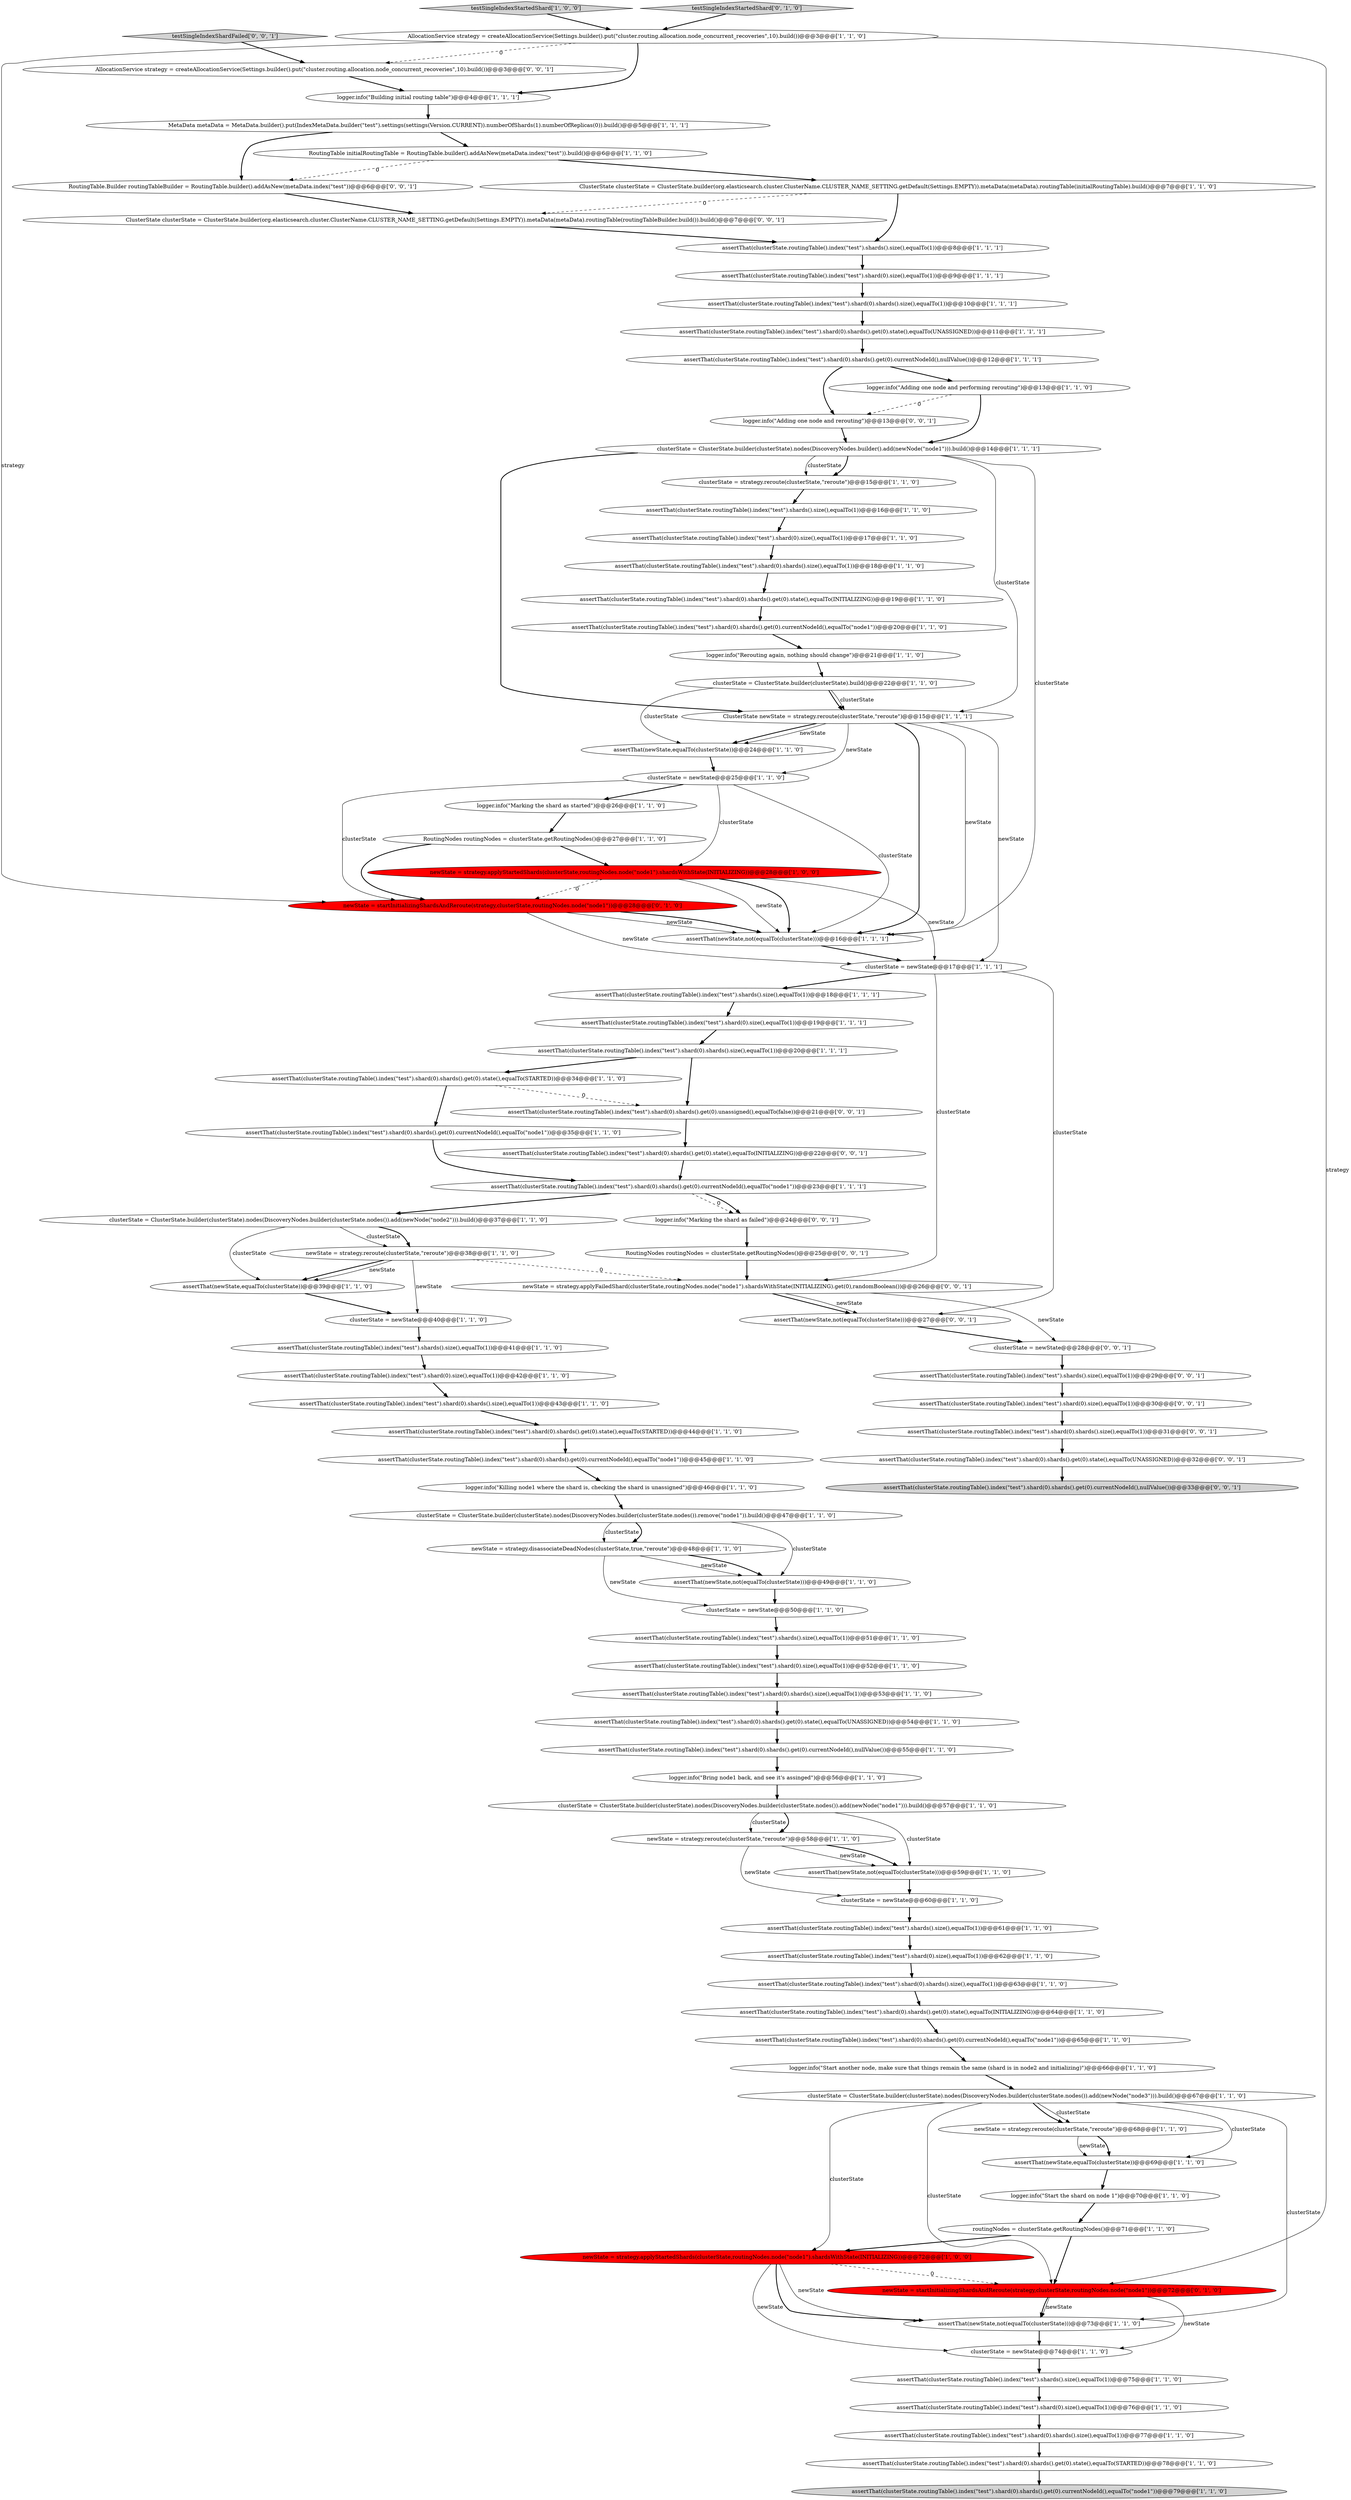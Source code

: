 digraph {
65 [style = filled, label = "assertThat(clusterState.routingTable().index(\"test\").shard(0).shards().get(0).currentNodeId(),equalTo(\"node1\"))@@@65@@@['1', '1', '0']", fillcolor = white, shape = ellipse image = "AAA0AAABBB1BBB"];
62 [style = filled, label = "assertThat(newState,not(equalTo(clusterState)))@@@59@@@['1', '1', '0']", fillcolor = white, shape = ellipse image = "AAA0AAABBB1BBB"];
22 [style = filled, label = "assertThat(clusterState.routingTable().index(\"test\").shard(0).shards().size(),equalTo(1))@@@20@@@['1', '1', '1']", fillcolor = white, shape = ellipse image = "AAA0AAABBB1BBB"];
15 [style = filled, label = "assertThat(newState,equalTo(clusterState))@@@24@@@['1', '1', '0']", fillcolor = white, shape = ellipse image = "AAA0AAABBB1BBB"];
87 [style = filled, label = "logger.info(\"Adding one node and rerouting\")@@@13@@@['0', '0', '1']", fillcolor = white, shape = ellipse image = "AAA0AAABBB3BBB"];
76 [style = filled, label = "assertThat(newState,not(equalTo(clusterState)))@@@73@@@['1', '1', '0']", fillcolor = white, shape = ellipse image = "AAA0AAABBB1BBB"];
84 [style = filled, label = "assertThat(clusterState.routingTable().index(\"test\").shard(0).shards().get(0).state(),equalTo(UNASSIGNED))@@@32@@@['0', '0', '1']", fillcolor = white, shape = ellipse image = "AAA0AAABBB3BBB"];
50 [style = filled, label = "testSingleIndexStartedShard['1', '0', '0']", fillcolor = lightgray, shape = diamond image = "AAA0AAABBB1BBB"];
93 [style = filled, label = "AllocationService strategy = createAllocationService(Settings.builder().put(\"cluster.routing.allocation.node_concurrent_recoveries\",10).build())@@@3@@@['0', '0', '1']", fillcolor = white, shape = ellipse image = "AAA0AAABBB3BBB"];
31 [style = filled, label = "assertThat(clusterState.routingTable().index(\"test\").shard(0).shards().get(0).currentNodeId(),equalTo(\"node1\"))@@@35@@@['1', '1', '0']", fillcolor = white, shape = ellipse image = "AAA0AAABBB1BBB"];
11 [style = filled, label = "assertThat(clusterState.routingTable().index(\"test\").shard(0).shards().size(),equalTo(1))@@@53@@@['1', '1', '0']", fillcolor = white, shape = ellipse image = "AAA0AAABBB1BBB"];
60 [style = filled, label = "clusterState = newState@@@60@@@['1', '1', '0']", fillcolor = white, shape = ellipse image = "AAA0AAABBB1BBB"];
24 [style = filled, label = "clusterState = newState@@@50@@@['1', '1', '0']", fillcolor = white, shape = ellipse image = "AAA0AAABBB1BBB"];
47 [style = filled, label = "assertThat(clusterState.routingTable().index(\"test\").shard(0).size(),equalTo(1))@@@9@@@['1', '1', '1']", fillcolor = white, shape = ellipse image = "AAA0AAABBB1BBB"];
72 [style = filled, label = "assertThat(clusterState.routingTable().index(\"test\").shards().size(),equalTo(1))@@@51@@@['1', '1', '0']", fillcolor = white, shape = ellipse image = "AAA0AAABBB1BBB"];
51 [style = filled, label = "logger.info(\"Adding one node and performing rerouting\")@@@13@@@['1', '1', '0']", fillcolor = white, shape = ellipse image = "AAA0AAABBB1BBB"];
23 [style = filled, label = "logger.info(\"Building initial routing table\")@@@4@@@['1', '1', '1']", fillcolor = white, shape = ellipse image = "AAA0AAABBB1BBB"];
95 [style = filled, label = "testSingleIndexShardFailed['0', '0', '1']", fillcolor = lightgray, shape = diamond image = "AAA0AAABBB3BBB"];
28 [style = filled, label = "logger.info(\"Start another node, make sure that things remain the same (shard is in node2 and initializing)\")@@@66@@@['1', '1', '0']", fillcolor = white, shape = ellipse image = "AAA0AAABBB1BBB"];
38 [style = filled, label = "AllocationService strategy = createAllocationService(Settings.builder().put(\"cluster.routing.allocation.node_concurrent_recoveries\",10).build())@@@3@@@['1', '1', '0']", fillcolor = white, shape = ellipse image = "AAA0AAABBB1BBB"];
36 [style = filled, label = "clusterState = newState@@@40@@@['1', '1', '0']", fillcolor = white, shape = ellipse image = "AAA0AAABBB1BBB"];
94 [style = filled, label = "assertThat(clusterState.routingTable().index(\"test\").shards().size(),equalTo(1))@@@29@@@['0', '0', '1']", fillcolor = white, shape = ellipse image = "AAA0AAABBB3BBB"];
71 [style = filled, label = "clusterState = newState@@@74@@@['1', '1', '0']", fillcolor = white, shape = ellipse image = "AAA0AAABBB1BBB"];
57 [style = filled, label = "logger.info(\"Start the shard on node 1\")@@@70@@@['1', '1', '0']", fillcolor = white, shape = ellipse image = "AAA0AAABBB1BBB"];
39 [style = filled, label = "ClusterState clusterState = ClusterState.builder(org.elasticsearch.cluster.ClusterName.CLUSTER_NAME_SETTING.getDefault(Settings.EMPTY)).metaData(metaData).routingTable(initialRoutingTable).build()@@@7@@@['1', '1', '0']", fillcolor = white, shape = ellipse image = "AAA0AAABBB1BBB"];
0 [style = filled, label = "assertThat(clusterState.routingTable().index(\"test\").shards().size(),equalTo(1))@@@75@@@['1', '1', '0']", fillcolor = white, shape = ellipse image = "AAA0AAABBB1BBB"];
86 [style = filled, label = "assertThat(clusterState.routingTable().index(\"test\").shard(0).shards().size(),equalTo(1))@@@31@@@['0', '0', '1']", fillcolor = white, shape = ellipse image = "AAA0AAABBB3BBB"];
45 [style = filled, label = "assertThat(clusterState.routingTable().index(\"test\").shards().size(),equalTo(1))@@@41@@@['1', '1', '0']", fillcolor = white, shape = ellipse image = "AAA0AAABBB1BBB"];
56 [style = filled, label = "assertThat(clusterState.routingTable().index(\"test\").shard(0).shards().get(0).currentNodeId(),nullValue())@@@55@@@['1', '1', '0']", fillcolor = white, shape = ellipse image = "AAA0AAABBB1BBB"];
16 [style = filled, label = "assertThat(clusterState.routingTable().index(\"test\").shard(0).shards().size(),equalTo(1))@@@18@@@['1', '1', '0']", fillcolor = white, shape = ellipse image = "AAA0AAABBB1BBB"];
64 [style = filled, label = "assertThat(clusterState.routingTable().index(\"test\").shards().size(),equalTo(1))@@@16@@@['1', '1', '0']", fillcolor = white, shape = ellipse image = "AAA0AAABBB1BBB"];
61 [style = filled, label = "clusterState = newState@@@25@@@['1', '1', '0']", fillcolor = white, shape = ellipse image = "AAA0AAABBB1BBB"];
97 [style = filled, label = "assertThat(clusterState.routingTable().index(\"test\").shard(0).shards().get(0).currentNodeId(),nullValue())@@@33@@@['0', '0', '1']", fillcolor = lightgray, shape = ellipse image = "AAA0AAABBB3BBB"];
58 [style = filled, label = "clusterState = ClusterState.builder(clusterState).nodes(DiscoveryNodes.builder(clusterState.nodes()).add(newNode(\"node1\"))).build()@@@57@@@['1', '1', '0']", fillcolor = white, shape = ellipse image = "AAA0AAABBB1BBB"];
9 [style = filled, label = "assertThat(clusterState.routingTable().index(\"test\").shard(0).shards().get(0).state(),equalTo(UNASSIGNED))@@@11@@@['1', '1', '1']", fillcolor = white, shape = ellipse image = "AAA0AAABBB1BBB"];
52 [style = filled, label = "assertThat(clusterState.routingTable().index(\"test\").shard(0).shards().get(0).state(),equalTo(STARTED))@@@34@@@['1', '1', '0']", fillcolor = white, shape = ellipse image = "AAA0AAABBB1BBB"];
29 [style = filled, label = "assertThat(clusterState.routingTable().index(\"test\").shards().size(),equalTo(1))@@@8@@@['1', '1', '1']", fillcolor = white, shape = ellipse image = "AAA0AAABBB1BBB"];
25 [style = filled, label = "clusterState = ClusterState.builder(clusterState).build()@@@22@@@['1', '1', '0']", fillcolor = white, shape = ellipse image = "AAA0AAABBB1BBB"];
43 [style = filled, label = "assertThat(clusterState.routingTable().index(\"test\").shard(0).shards().get(0).currentNodeId(),equalTo(\"node1\"))@@@23@@@['1', '1', '1']", fillcolor = white, shape = ellipse image = "AAA0AAABBB1BBB"];
5 [style = filled, label = "assertThat(clusterState.routingTable().index(\"test\").shard(0).size(),equalTo(1))@@@42@@@['1', '1', '0']", fillcolor = white, shape = ellipse image = "AAA0AAABBB1BBB"];
6 [style = filled, label = "assertThat(clusterState.routingTable().index(\"test\").shard(0).size(),equalTo(1))@@@52@@@['1', '1', '0']", fillcolor = white, shape = ellipse image = "AAA0AAABBB1BBB"];
85 [style = filled, label = "RoutingNodes routingNodes = clusterState.getRoutingNodes()@@@25@@@['0', '0', '1']", fillcolor = white, shape = ellipse image = "AAA0AAABBB3BBB"];
89 [style = filled, label = "assertThat(clusterState.routingTable().index(\"test\").shard(0).shards().get(0).unassigned(),equalTo(false))@@@21@@@['0', '0', '1']", fillcolor = white, shape = ellipse image = "AAA0AAABBB3BBB"];
63 [style = filled, label = "assertThat(clusterState.routingTable().index(\"test\").shard(0).size(),equalTo(1))@@@62@@@['1', '1', '0']", fillcolor = white, shape = ellipse image = "AAA0AAABBB1BBB"];
81 [style = filled, label = "clusterState = newState@@@28@@@['0', '0', '1']", fillcolor = white, shape = ellipse image = "AAA0AAABBB3BBB"];
77 [style = filled, label = "assertThat(newState,not(equalTo(clusterState)))@@@49@@@['1', '1', '0']", fillcolor = white, shape = ellipse image = "AAA0AAABBB1BBB"];
70 [style = filled, label = "assertThat(clusterState.routingTable().index(\"test\").shard(0).shards().get(0).state(),equalTo(STARTED))@@@78@@@['1', '1', '0']", fillcolor = white, shape = ellipse image = "AAA0AAABBB1BBB"];
7 [style = filled, label = "newState = strategy.reroute(clusterState,\"reroute\")@@@68@@@['1', '1', '0']", fillcolor = white, shape = ellipse image = "AAA0AAABBB1BBB"];
91 [style = filled, label = "assertThat(clusterState.routingTable().index(\"test\").shard(0).size(),equalTo(1))@@@30@@@['0', '0', '1']", fillcolor = white, shape = ellipse image = "AAA0AAABBB3BBB"];
10 [style = filled, label = "assertThat(clusterState.routingTable().index(\"test\").shard(0).shards().get(0).state(),equalTo(UNASSIGNED))@@@54@@@['1', '1', '0']", fillcolor = white, shape = ellipse image = "AAA0AAABBB1BBB"];
8 [style = filled, label = "newState = strategy.applyStartedShards(clusterState,routingNodes.node(\"node1\").shardsWithState(INITIALIZING))@@@72@@@['1', '0', '0']", fillcolor = red, shape = ellipse image = "AAA1AAABBB1BBB"];
66 [style = filled, label = "newState = strategy.disassociateDeadNodes(clusterState,true,\"reroute\")@@@48@@@['1', '1', '0']", fillcolor = white, shape = ellipse image = "AAA0AAABBB1BBB"];
21 [style = filled, label = "assertThat(clusterState.routingTable().index(\"test\").shards().size(),equalTo(1))@@@18@@@['1', '1', '1']", fillcolor = white, shape = ellipse image = "AAA0AAABBB1BBB"];
48 [style = filled, label = "assertThat(clusterState.routingTable().index(\"test\").shard(0).shards().get(0).state(),equalTo(INITIALIZING))@@@19@@@['1', '1', '0']", fillcolor = white, shape = ellipse image = "AAA0AAABBB1BBB"];
19 [style = filled, label = "assertThat(clusterState.routingTable().index(\"test\").shard(0).shards().get(0).currentNodeId(),nullValue())@@@12@@@['1', '1', '1']", fillcolor = white, shape = ellipse image = "AAA0AAABBB1BBB"];
83 [style = filled, label = "ClusterState clusterState = ClusterState.builder(org.elasticsearch.cluster.ClusterName.CLUSTER_NAME_SETTING.getDefault(Settings.EMPTY)).metaData(metaData).routingTable(routingTableBuilder.build()).build()@@@7@@@['0', '0', '1']", fillcolor = white, shape = ellipse image = "AAA0AAABBB3BBB"];
96 [style = filled, label = "RoutingTable.Builder routingTableBuilder = RoutingTable.builder().addAsNew(metaData.index(\"test\"))@@@6@@@['0', '0', '1']", fillcolor = white, shape = ellipse image = "AAA0AAABBB3BBB"];
17 [style = filled, label = "MetaData metaData = MetaData.builder().put(IndexMetaData.builder(\"test\").settings(settings(Version.CURRENT)).numberOfShards(1).numberOfReplicas(0)).build()@@@5@@@['1', '1', '1']", fillcolor = white, shape = ellipse image = "AAA0AAABBB1BBB"];
79 [style = filled, label = "testSingleIndexStartedShard['0', '1', '0']", fillcolor = lightgray, shape = diamond image = "AAA0AAABBB2BBB"];
14 [style = filled, label = "assertThat(clusterState.routingTable().index(\"test\").shard(0).shards().size(),equalTo(1))@@@10@@@['1', '1', '1']", fillcolor = white, shape = ellipse image = "AAA0AAABBB1BBB"];
20 [style = filled, label = "logger.info(\"Marking the shard as started\")@@@26@@@['1', '1', '0']", fillcolor = white, shape = ellipse image = "AAA0AAABBB1BBB"];
74 [style = filled, label = "logger.info(\"Rerouting again, nothing should change\")@@@21@@@['1', '1', '0']", fillcolor = white, shape = ellipse image = "AAA0AAABBB1BBB"];
73 [style = filled, label = "routingNodes = clusterState.getRoutingNodes()@@@71@@@['1', '1', '0']", fillcolor = white, shape = ellipse image = "AAA0AAABBB1BBB"];
69 [style = filled, label = "assertThat(clusterState.routingTable().index(\"test\").shard(0).shards().get(0).state(),equalTo(INITIALIZING))@@@64@@@['1', '1', '0']", fillcolor = white, shape = ellipse image = "AAA0AAABBB1BBB"];
18 [style = filled, label = "assertThat(clusterState.routingTable().index(\"test\").shard(0).shards().get(0).currentNodeId(),equalTo(\"node1\"))@@@79@@@['1', '1', '0']", fillcolor = lightgray, shape = ellipse image = "AAA0AAABBB1BBB"];
32 [style = filled, label = "clusterState = ClusterState.builder(clusterState).nodes(DiscoveryNodes.builder(clusterState.nodes()).add(newNode(\"node3\"))).build()@@@67@@@['1', '1', '0']", fillcolor = white, shape = ellipse image = "AAA0AAABBB1BBB"];
34 [style = filled, label = "assertThat(newState,not(equalTo(clusterState)))@@@16@@@['1', '1', '1']", fillcolor = white, shape = ellipse image = "AAA0AAABBB1BBB"];
2 [style = filled, label = "assertThat(newState,equalTo(clusterState))@@@39@@@['1', '1', '0']", fillcolor = white, shape = ellipse image = "AAA0AAABBB1BBB"];
92 [style = filled, label = "assertThat(newState,not(equalTo(clusterState)))@@@27@@@['0', '0', '1']", fillcolor = white, shape = ellipse image = "AAA0AAABBB3BBB"];
33 [style = filled, label = "assertThat(clusterState.routingTable().index(\"test\").shard(0).shards().size(),equalTo(1))@@@77@@@['1', '1', '0']", fillcolor = white, shape = ellipse image = "AAA0AAABBB1BBB"];
37 [style = filled, label = "assertThat(clusterState.routingTable().index(\"test\").shard(0).shards().size(),equalTo(1))@@@63@@@['1', '1', '0']", fillcolor = white, shape = ellipse image = "AAA0AAABBB1BBB"];
67 [style = filled, label = "newState = strategy.reroute(clusterState,\"reroute\")@@@58@@@['1', '1', '0']", fillcolor = white, shape = ellipse image = "AAA0AAABBB1BBB"];
3 [style = filled, label = "newState = strategy.reroute(clusterState,\"reroute\")@@@38@@@['1', '1', '0']", fillcolor = white, shape = ellipse image = "AAA0AAABBB1BBB"];
41 [style = filled, label = "clusterState = ClusterState.builder(clusterState).nodes(DiscoveryNodes.builder(clusterState.nodes()).add(newNode(\"node2\"))).build()@@@37@@@['1', '1', '0']", fillcolor = white, shape = ellipse image = "AAA0AAABBB1BBB"];
59 [style = filled, label = "assertThat(clusterState.routingTable().index(\"test\").shards().size(),equalTo(1))@@@61@@@['1', '1', '0']", fillcolor = white, shape = ellipse image = "AAA0AAABBB1BBB"];
55 [style = filled, label = "clusterState = ClusterState.builder(clusterState).nodes(DiscoveryNodes.builder().add(newNode(\"node1\"))).build()@@@14@@@['1', '1', '1']", fillcolor = white, shape = ellipse image = "AAA0AAABBB1BBB"];
27 [style = filled, label = "assertThat(clusterState.routingTable().index(\"test\").shard(0).shards().get(0).currentNodeId(),equalTo(\"node1\"))@@@45@@@['1', '1', '0']", fillcolor = white, shape = ellipse image = "AAA0AAABBB1BBB"];
90 [style = filled, label = "newState = strategy.applyFailedShard(clusterState,routingNodes.node(\"node1\").shardsWithState(INITIALIZING).get(0),randomBoolean())@@@26@@@['0', '0', '1']", fillcolor = white, shape = ellipse image = "AAA0AAABBB3BBB"];
75 [style = filled, label = "clusterState = strategy.reroute(clusterState,\"reroute\")@@@15@@@['1', '1', '0']", fillcolor = white, shape = ellipse image = "AAA0AAABBB1BBB"];
35 [style = filled, label = "assertThat(clusterState.routingTable().index(\"test\").shard(0).shards().get(0).currentNodeId(),equalTo(\"node1\"))@@@20@@@['1', '1', '0']", fillcolor = white, shape = ellipse image = "AAA0AAABBB1BBB"];
44 [style = filled, label = "logger.info(\"Bring node1 back, and see it's assinged\")@@@56@@@['1', '1', '0']", fillcolor = white, shape = ellipse image = "AAA0AAABBB1BBB"];
1 [style = filled, label = "RoutingNodes routingNodes = clusterState.getRoutingNodes()@@@27@@@['1', '1', '0']", fillcolor = white, shape = ellipse image = "AAA0AAABBB1BBB"];
46 [style = filled, label = "RoutingTable initialRoutingTable = RoutingTable.builder().addAsNew(metaData.index(\"test\")).build()@@@6@@@['1', '1', '0']", fillcolor = white, shape = ellipse image = "AAA0AAABBB1BBB"];
30 [style = filled, label = "assertThat(clusterState.routingTable().index(\"test\").shard(0).size(),equalTo(1))@@@76@@@['1', '1', '0']", fillcolor = white, shape = ellipse image = "AAA0AAABBB1BBB"];
40 [style = filled, label = "assertThat(clusterState.routingTable().index(\"test\").shard(0).shards().size(),equalTo(1))@@@43@@@['1', '1', '0']", fillcolor = white, shape = ellipse image = "AAA0AAABBB1BBB"];
4 [style = filled, label = "assertThat(newState,equalTo(clusterState))@@@69@@@['1', '1', '0']", fillcolor = white, shape = ellipse image = "AAA0AAABBB1BBB"];
13 [style = filled, label = "clusterState = ClusterState.builder(clusterState).nodes(DiscoveryNodes.builder(clusterState.nodes()).remove(\"node1\")).build()@@@47@@@['1', '1', '0']", fillcolor = white, shape = ellipse image = "AAA0AAABBB1BBB"];
26 [style = filled, label = "assertThat(clusterState.routingTable().index(\"test\").shard(0).size(),equalTo(1))@@@19@@@['1', '1', '1']", fillcolor = white, shape = ellipse image = "AAA0AAABBB1BBB"];
78 [style = filled, label = "newState = startInitializingShardsAndReroute(strategy,clusterState,routingNodes.node(\"node1\"))@@@72@@@['0', '1', '0']", fillcolor = red, shape = ellipse image = "AAA1AAABBB2BBB"];
80 [style = filled, label = "newState = startInitializingShardsAndReroute(strategy,clusterState,routingNodes.node(\"node1\"))@@@28@@@['0', '1', '0']", fillcolor = red, shape = ellipse image = "AAA1AAABBB2BBB"];
53 [style = filled, label = "assertThat(clusterState.routingTable().index(\"test\").shard(0).size(),equalTo(1))@@@17@@@['1', '1', '0']", fillcolor = white, shape = ellipse image = "AAA0AAABBB1BBB"];
88 [style = filled, label = "logger.info(\"Marking the shard as failed\")@@@24@@@['0', '0', '1']", fillcolor = white, shape = ellipse image = "AAA0AAABBB3BBB"];
68 [style = filled, label = "clusterState = newState@@@17@@@['1', '1', '1']", fillcolor = white, shape = ellipse image = "AAA0AAABBB1BBB"];
54 [style = filled, label = "logger.info(\"Killing node1 where the shard is, checking the shard is unassigned\")@@@46@@@['1', '1', '0']", fillcolor = white, shape = ellipse image = "AAA0AAABBB1BBB"];
12 [style = filled, label = "assertThat(clusterState.routingTable().index(\"test\").shard(0).shards().get(0).state(),equalTo(STARTED))@@@44@@@['1', '1', '0']", fillcolor = white, shape = ellipse image = "AAA0AAABBB1BBB"];
49 [style = filled, label = "newState = strategy.applyStartedShards(clusterState,routingNodes.node(\"node1\").shardsWithState(INITIALIZING))@@@28@@@['1', '0', '0']", fillcolor = red, shape = ellipse image = "AAA1AAABBB1BBB"];
42 [style = filled, label = "ClusterState newState = strategy.reroute(clusterState,\"reroute\")@@@15@@@['1', '1', '1']", fillcolor = white, shape = ellipse image = "AAA0AAABBB1BBB"];
82 [style = filled, label = "assertThat(clusterState.routingTable().index(\"test\").shard(0).shards().get(0).state(),equalTo(INITIALIZING))@@@22@@@['0', '0', '1']", fillcolor = white, shape = ellipse image = "AAA0AAABBB3BBB"];
0->30 [style = bold, label=""];
39->83 [style = dashed, label="0"];
15->61 [style = bold, label=""];
38->93 [style = dashed, label="0"];
49->34 [style = solid, label="newState"];
46->96 [style = dashed, label="0"];
81->94 [style = bold, label=""];
64->53 [style = bold, label=""];
80->68 [style = solid, label="newState"];
48->35 [style = bold, label=""];
76->71 [style = bold, label=""];
91->86 [style = bold, label=""];
26->22 [style = bold, label=""];
68->21 [style = bold, label=""];
34->68 [style = bold, label=""];
49->80 [style = dashed, label="0"];
21->26 [style = bold, label=""];
42->68 [style = solid, label="newState"];
43->88 [style = dashed, label="0"];
6->11 [style = bold, label=""];
2->36 [style = bold, label=""];
23->17 [style = bold, label=""];
14->9 [style = bold, label=""];
67->60 [style = solid, label="newState"];
42->15 [style = bold, label=""];
61->49 [style = solid, label="clusterState"];
39->29 [style = bold, label=""];
32->8 [style = solid, label="clusterState"];
32->76 [style = solid, label="clusterState"];
29->47 [style = bold, label=""];
78->71 [style = solid, label="newState"];
38->80 [style = solid, label="strategy"];
24->72 [style = bold, label=""];
93->23 [style = bold, label=""];
62->60 [style = bold, label=""];
85->90 [style = bold, label=""];
52->89 [style = dashed, label="0"];
32->78 [style = solid, label="clusterState"];
1->49 [style = bold, label=""];
32->7 [style = bold, label=""];
90->81 [style = solid, label="newState"];
3->90 [style = dashed, label="0"];
13->66 [style = bold, label=""];
46->39 [style = bold, label=""];
75->64 [style = bold, label=""];
94->91 [style = bold, label=""];
66->77 [style = solid, label="newState"];
58->62 [style = solid, label="clusterState"];
3->2 [style = bold, label=""];
84->97 [style = bold, label=""];
95->93 [style = bold, label=""];
19->87 [style = bold, label=""];
80->34 [style = solid, label="newState"];
55->42 [style = solid, label="clusterState"];
96->83 [style = bold, label=""];
59->63 [style = bold, label=""];
73->78 [style = bold, label=""];
63->37 [style = bold, label=""];
55->75 [style = bold, label=""];
27->54 [style = bold, label=""];
17->96 [style = bold, label=""];
38->78 [style = solid, label="strategy"];
58->67 [style = bold, label=""];
8->76 [style = bold, label=""];
51->87 [style = dashed, label="0"];
25->15 [style = solid, label="clusterState"];
61->20 [style = bold, label=""];
90->92 [style = bold, label=""];
17->46 [style = bold, label=""];
41->3 [style = solid, label="clusterState"];
67->62 [style = solid, label="newState"];
30->33 [style = bold, label=""];
4->57 [style = bold, label=""];
35->74 [style = bold, label=""];
7->4 [style = solid, label="newState"];
92->81 [style = bold, label=""];
55->75 [style = solid, label="clusterState"];
7->4 [style = bold, label=""];
20->1 [style = bold, label=""];
77->24 [style = bold, label=""];
55->42 [style = bold, label=""];
33->70 [style = bold, label=""];
74->25 [style = bold, label=""];
28->32 [style = bold, label=""];
55->34 [style = solid, label="clusterState"];
73->8 [style = bold, label=""];
86->84 [style = bold, label=""];
40->12 [style = bold, label=""];
71->0 [style = bold, label=""];
79->38 [style = bold, label=""];
65->28 [style = bold, label=""];
11->10 [style = bold, label=""];
3->2 [style = solid, label="newState"];
37->69 [style = bold, label=""];
68->90 [style = solid, label="clusterState"];
16->48 [style = bold, label=""];
9->19 [style = bold, label=""];
25->42 [style = bold, label=""];
31->43 [style = bold, label=""];
43->41 [style = bold, label=""];
13->66 [style = solid, label="clusterState"];
78->76 [style = solid, label="newState"];
43->88 [style = bold, label=""];
42->34 [style = solid, label="newState"];
89->82 [style = bold, label=""];
42->61 [style = solid, label="newState"];
5->40 [style = bold, label=""];
19->51 [style = bold, label=""];
61->34 [style = solid, label="clusterState"];
12->27 [style = bold, label=""];
49->68 [style = solid, label="newState"];
69->65 [style = bold, label=""];
66->77 [style = bold, label=""];
41->2 [style = solid, label="clusterState"];
58->67 [style = solid, label="clusterState"];
80->34 [style = bold, label=""];
42->34 [style = bold, label=""];
10->56 [style = bold, label=""];
83->29 [style = bold, label=""];
3->36 [style = solid, label="newState"];
1->80 [style = bold, label=""];
22->52 [style = bold, label=""];
41->3 [style = bold, label=""];
87->55 [style = bold, label=""];
57->73 [style = bold, label=""];
38->23 [style = bold, label=""];
32->4 [style = solid, label="clusterState"];
72->6 [style = bold, label=""];
8->78 [style = dashed, label="0"];
82->43 [style = bold, label=""];
60->59 [style = bold, label=""];
49->34 [style = bold, label=""];
67->62 [style = bold, label=""];
90->92 [style = solid, label="newState"];
42->15 [style = solid, label="newState"];
61->80 [style = solid, label="clusterState"];
50->38 [style = bold, label=""];
54->13 [style = bold, label=""];
66->24 [style = solid, label="newState"];
51->55 [style = bold, label=""];
22->89 [style = bold, label=""];
25->42 [style = solid, label="clusterState"];
52->31 [style = bold, label=""];
53->16 [style = bold, label=""];
44->58 [style = bold, label=""];
88->85 [style = bold, label=""];
32->7 [style = solid, label="clusterState"];
78->76 [style = bold, label=""];
36->45 [style = bold, label=""];
70->18 [style = bold, label=""];
47->14 [style = bold, label=""];
56->44 [style = bold, label=""];
68->92 [style = solid, label="clusterState"];
8->76 [style = solid, label="newState"];
8->71 [style = solid, label="newState"];
13->77 [style = solid, label="clusterState"];
45->5 [style = bold, label=""];
}
